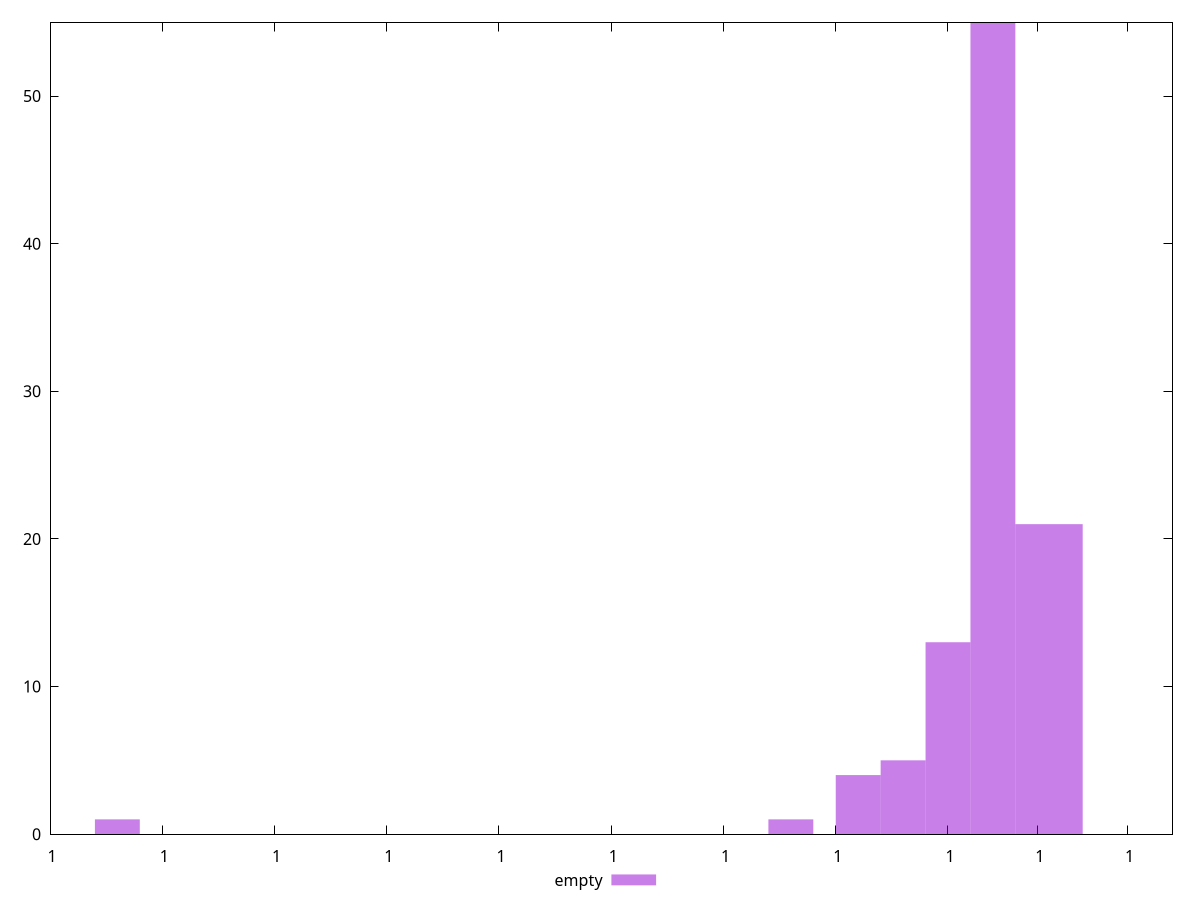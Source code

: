 $_empty <<EOF
0.9999999999999996 13
0.9999999999999998 55
0.9999999999999991 4
1 21
0.9999999999999988 1
0.9999999999999993 5
0.9999999999999954 1
EOF
set key outside below
set terminal pngcairo
set output "report_00005_2020-11-02T22-26-11.212Z/bootup-time/empty//hist.png"
set yrange [0:55]
set boxwidth 2.436987228213646e-16
set style fill transparent solid 0.5 noborder
plot $_empty title "empty" with boxes ,